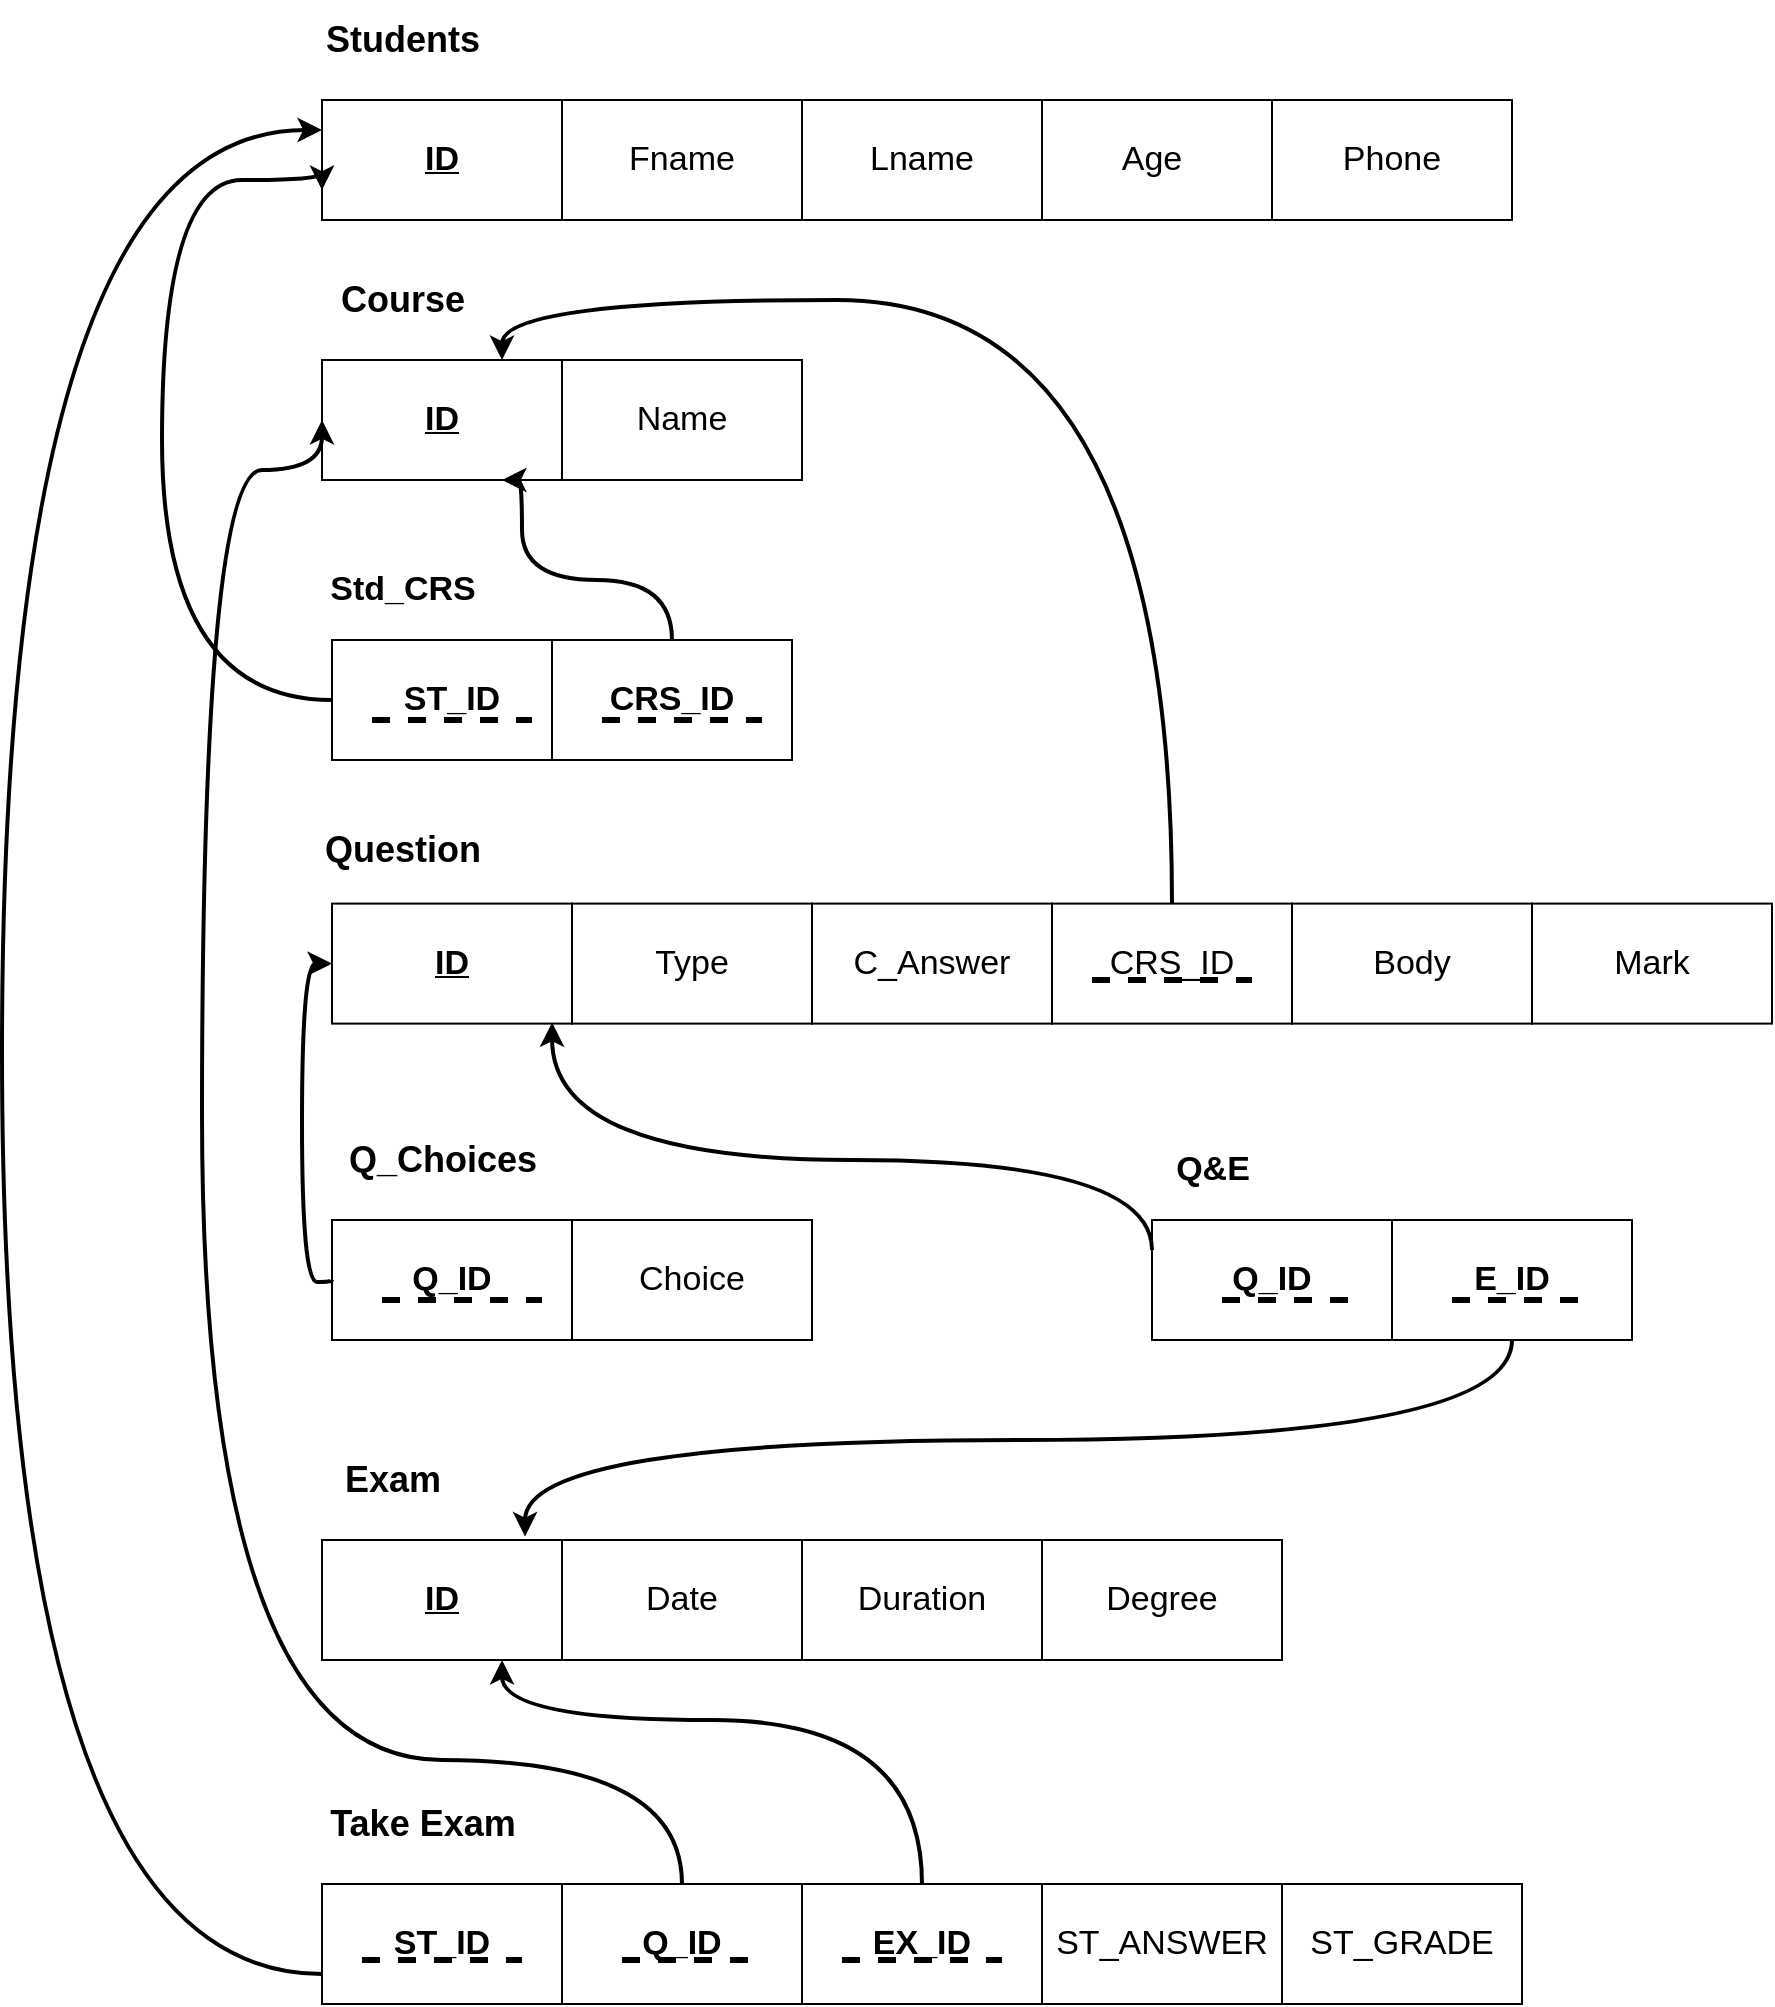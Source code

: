 <mxfile version="26.0.16">
  <diagram name="Page-1" id="JwRD7U7plezm4rPpV4n2">
    <mxGraphModel dx="2452" dy="855" grid="1" gridSize="10" guides="1" tooltips="1" connect="1" arrows="1" fold="1" page="1" pageScale="1" pageWidth="850" pageHeight="1100" math="0" shadow="0">
      <root>
        <mxCell id="0" />
        <mxCell id="1" parent="0" />
        <mxCell id="UBRBjP6RiJXYdvzXjwuL-2" value="&lt;b&gt;&lt;font style=&quot;font-size: 18px;&quot;&gt;Students&lt;/font&gt;&lt;/b&gt;" style="text;html=1;align=center;verticalAlign=middle;resizable=0;points=[];autosize=1;strokeColor=none;fillColor=none;" parent="1" vertex="1">
          <mxGeometry x="90" y="30" width="100" height="40" as="geometry" />
        </mxCell>
        <mxCell id="UBRBjP6RiJXYdvzXjwuL-20" value="&lt;font style=&quot;font-size: 17px;&quot;&gt;Name&lt;/font&gt;" style="rounded=0;whiteSpace=wrap;html=1;" parent="1" vertex="1">
          <mxGeometry x="220" y="210" width="120" height="60" as="geometry" />
        </mxCell>
        <mxCell id="UBRBjP6RiJXYdvzXjwuL-21" value="&lt;font style=&quot;font-size: 17px;&quot;&gt;&lt;u&gt;&lt;b&gt;ID&lt;/b&gt;&lt;/u&gt;&lt;/font&gt;" style="rounded=0;whiteSpace=wrap;html=1;" parent="1" vertex="1">
          <mxGeometry x="100" y="210" width="120" height="60" as="geometry" />
        </mxCell>
        <mxCell id="UBRBjP6RiJXYdvzXjwuL-23" value="&lt;font style=&quot;font-size: 17px;&quot;&gt;Phone&lt;/font&gt;" style="rounded=0;whiteSpace=wrap;html=1;" parent="1" vertex="1">
          <mxGeometry x="575" y="80" width="120" height="60" as="geometry" />
        </mxCell>
        <mxCell id="UBRBjP6RiJXYdvzXjwuL-24" value="&lt;font style=&quot;font-size: 17px;&quot;&gt;Age&lt;/font&gt;" style="rounded=0;whiteSpace=wrap;html=1;" parent="1" vertex="1">
          <mxGeometry x="455" y="80" width="120" height="60" as="geometry" />
        </mxCell>
        <mxCell id="UBRBjP6RiJXYdvzXjwuL-25" value="&lt;font style=&quot;font-size: 17px;&quot;&gt;Lname&lt;/font&gt;" style="rounded=0;whiteSpace=wrap;html=1;" parent="1" vertex="1">
          <mxGeometry x="340" y="80" width="120" height="60" as="geometry" />
        </mxCell>
        <mxCell id="UBRBjP6RiJXYdvzXjwuL-26" value="&lt;font style=&quot;font-size: 17px;&quot;&gt;Fname&lt;/font&gt;" style="rounded=0;whiteSpace=wrap;html=1;" parent="1" vertex="1">
          <mxGeometry x="220" y="80" width="120" height="60" as="geometry" />
        </mxCell>
        <mxCell id="UBRBjP6RiJXYdvzXjwuL-27" value="&lt;font style=&quot;font-size: 17px;&quot;&gt;&lt;u&gt;&lt;b&gt;ID&lt;/b&gt;&lt;/u&gt;&lt;/font&gt;" style="rounded=0;whiteSpace=wrap;html=1;" parent="1" vertex="1">
          <mxGeometry x="100" y="80" width="120" height="60" as="geometry" />
        </mxCell>
        <mxCell id="UBRBjP6RiJXYdvzXjwuL-29" value="&lt;b&gt;&lt;font style=&quot;font-size: 18px;&quot;&gt;Course&lt;/font&gt;&lt;/b&gt;" style="text;html=1;align=center;verticalAlign=middle;resizable=0;points=[];autosize=1;strokeColor=none;fillColor=none;" parent="1" vertex="1">
          <mxGeometry x="95" y="160" width="90" height="40" as="geometry" />
        </mxCell>
        <mxCell id="UBRBjP6RiJXYdvzXjwuL-30" value="&lt;b&gt;&lt;u&gt;&lt;font style=&quot;font-size: 17px;&quot;&gt;ID&lt;/font&gt;&lt;/u&gt;&lt;/b&gt;" style="rounded=0;whiteSpace=wrap;html=1;" parent="1" vertex="1">
          <mxGeometry x="105" y="481.8" width="120" height="60" as="geometry" />
        </mxCell>
        <mxCell id="UBRBjP6RiJXYdvzXjwuL-31" value="&lt;font style=&quot;font-size: 17px;&quot;&gt;Type&lt;/font&gt;" style="rounded=0;whiteSpace=wrap;html=1;" parent="1" vertex="1">
          <mxGeometry x="225" y="481.8" width="120" height="60" as="geometry" />
        </mxCell>
        <mxCell id="UBRBjP6RiJXYdvzXjwuL-32" value="&lt;font style=&quot;font-size: 17px;&quot;&gt;C_Answer&lt;/font&gt;" style="rounded=0;whiteSpace=wrap;html=1;" parent="1" vertex="1">
          <mxGeometry x="345" y="481.8" width="120" height="60" as="geometry" />
        </mxCell>
        <mxCell id="UBRBjP6RiJXYdvzXjwuL-34" value="&lt;b&gt;&lt;font style=&quot;font-size: 18px;&quot;&gt;Question&lt;/font&gt;&lt;/b&gt;" style="text;html=1;align=center;verticalAlign=middle;resizable=0;points=[];autosize=1;strokeColor=none;fillColor=none;" parent="1" vertex="1">
          <mxGeometry x="90" y="435" width="100" height="40" as="geometry" />
        </mxCell>
        <mxCell id="UBRBjP6RiJXYdvzXjwuL-35" value="&lt;font style=&quot;font-size: 17px;&quot;&gt;Date&lt;/font&gt;" style="rounded=0;whiteSpace=wrap;html=1;" parent="1" vertex="1">
          <mxGeometry x="220" y="800" width="120" height="60" as="geometry" />
        </mxCell>
        <mxCell id="UBRBjP6RiJXYdvzXjwuL-36" value="&lt;u&gt;&lt;b&gt;&lt;font style=&quot;font-size: 17px;&quot;&gt;ID&lt;/font&gt;&lt;/b&gt;&lt;/u&gt;" style="rounded=0;whiteSpace=wrap;html=1;" parent="1" vertex="1">
          <mxGeometry x="100" y="800" width="120" height="60" as="geometry" />
        </mxCell>
        <mxCell id="UBRBjP6RiJXYdvzXjwuL-37" value="&lt;font style=&quot;font-size: 17px;&quot;&gt;Duration&lt;/font&gt;" style="rounded=0;whiteSpace=wrap;html=1;" parent="1" vertex="1">
          <mxGeometry x="340" y="800" width="120" height="60" as="geometry" />
        </mxCell>
        <mxCell id="UBRBjP6RiJXYdvzXjwuL-38" value="&lt;font style=&quot;font-size: 17px;&quot;&gt;Degree&lt;/font&gt;" style="rounded=0;whiteSpace=wrap;html=1;" parent="1" vertex="1">
          <mxGeometry x="460" y="800" width="120" height="60" as="geometry" />
        </mxCell>
        <mxCell id="UBRBjP6RiJXYdvzXjwuL-39" value="&lt;b&gt;&lt;font style=&quot;font-size: 18px;&quot;&gt;Exam&lt;/font&gt;&lt;/b&gt;" style="text;html=1;align=center;verticalAlign=middle;resizable=0;points=[];autosize=1;strokeColor=none;fillColor=none;" parent="1" vertex="1">
          <mxGeometry x="100" y="750" width="70" height="40" as="geometry" />
        </mxCell>
        <mxCell id="UBRBjP6RiJXYdvzXjwuL-43" style="edgeStyle=orthogonalEdgeStyle;rounded=0;orthogonalLoop=1;jettySize=auto;html=1;entryX=0;entryY=0.75;entryDx=0;entryDy=0;fillColor=#f8cecc;strokeColor=#000000;curved=1;strokeWidth=2;" parent="1" source="UBRBjP6RiJXYdvzXjwuL-40" target="UBRBjP6RiJXYdvzXjwuL-27" edge="1">
          <mxGeometry relative="1" as="geometry">
            <mxPoint x="30" y="157" as="targetPoint" />
            <Array as="points">
              <mxPoint x="20" y="380" />
              <mxPoint x="20" y="120" />
              <mxPoint x="100" y="120" />
            </Array>
          </mxGeometry>
        </mxCell>
        <mxCell id="UBRBjP6RiJXYdvzXjwuL-40" value="&lt;font style=&quot;font-size: 17px;&quot;&gt;&lt;b&gt;&lt;font&gt;ST_ID&lt;/font&gt;&lt;/b&gt;&lt;/font&gt;" style="rounded=0;whiteSpace=wrap;html=1;" parent="1" vertex="1">
          <mxGeometry x="105" y="350" width="120" height="60" as="geometry" />
        </mxCell>
        <mxCell id="UBRBjP6RiJXYdvzXjwuL-49" style="edgeStyle=orthogonalEdgeStyle;rounded=0;orthogonalLoop=1;jettySize=auto;html=1;exitX=0.5;exitY=0;exitDx=0;exitDy=0;entryX=0.75;entryY=1;entryDx=0;entryDy=0;fillColor=#dae8fc;strokeColor=#000000;curved=1;strokeWidth=2;" parent="1" source="UBRBjP6RiJXYdvzXjwuL-41" target="UBRBjP6RiJXYdvzXjwuL-21" edge="1">
          <mxGeometry relative="1" as="geometry">
            <Array as="points">
              <mxPoint x="275" y="320" />
              <mxPoint x="200" y="320" />
              <mxPoint x="200" y="270" />
            </Array>
          </mxGeometry>
        </mxCell>
        <mxCell id="UBRBjP6RiJXYdvzXjwuL-41" value="&lt;b&gt;&lt;font style=&quot;font-size: 17px;&quot;&gt;CRS_ID&lt;/font&gt;&lt;/b&gt;" style="rounded=0;whiteSpace=wrap;html=1;" parent="1" vertex="1">
          <mxGeometry x="215" y="350" width="120" height="60" as="geometry" />
        </mxCell>
        <mxCell id="UBRBjP6RiJXYdvzXjwuL-42" value="&lt;b&gt;&lt;font style=&quot;font-size: 17px;&quot;&gt;Std_CRS&lt;/font&gt;&lt;/b&gt;" style="text;html=1;align=center;verticalAlign=middle;resizable=0;points=[];autosize=1;strokeColor=none;fillColor=none;" parent="1" vertex="1">
          <mxGeometry x="90" y="310" width="100" height="30" as="geometry" />
        </mxCell>
        <mxCell id="UBRBjP6RiJXYdvzXjwuL-50" value="&lt;font style=&quot;font-size: 17px;&quot;&gt;CRS_ID&lt;/font&gt;" style="rounded=0;whiteSpace=wrap;html=1;" parent="1" vertex="1">
          <mxGeometry x="465" y="481.8" width="120" height="60" as="geometry" />
        </mxCell>
        <mxCell id="UBRBjP6RiJXYdvzXjwuL-53" value="&lt;font style=&quot;font-size: 17px;&quot;&gt;Body&lt;/font&gt;" style="rounded=0;whiteSpace=wrap;html=1;" parent="1" vertex="1">
          <mxGeometry x="585" y="481.8" width="120" height="60" as="geometry" />
        </mxCell>
        <mxCell id="UBRBjP6RiJXYdvzXjwuL-54" value="&lt;b&gt;&lt;font style=&quot;font-size: 17px;&quot;&gt;ST_ID&lt;/font&gt;&lt;/b&gt;" style="rounded=0;whiteSpace=wrap;html=1;" parent="1" vertex="1">
          <mxGeometry x="100" y="972" width="120" height="60" as="geometry" />
        </mxCell>
        <mxCell id="UBRBjP6RiJXYdvzXjwuL-55" value="&lt;b&gt;&lt;font style=&quot;font-size: 17px;&quot;&gt;Q_ID&lt;/font&gt;&lt;/b&gt;" style="rounded=0;whiteSpace=wrap;html=1;" parent="1" vertex="1">
          <mxGeometry x="220" y="972" width="120" height="60" as="geometry" />
        </mxCell>
        <mxCell id="UBRBjP6RiJXYdvzXjwuL-56" value="&lt;b&gt;&lt;font style=&quot;font-size: 17px;&quot;&gt;EX_ID&lt;/font&gt;&lt;/b&gt;" style="rounded=0;whiteSpace=wrap;html=1;" parent="1" vertex="1">
          <mxGeometry x="340" y="972" width="120" height="60" as="geometry" />
        </mxCell>
        <mxCell id="UBRBjP6RiJXYdvzXjwuL-57" value="&lt;font style=&quot;font-size: 17px;&quot;&gt;ST_ANSWER&lt;/font&gt;" style="rounded=0;whiteSpace=wrap;html=1;" parent="1" vertex="1">
          <mxGeometry x="460" y="972" width="120" height="60" as="geometry" />
        </mxCell>
        <mxCell id="UBRBjP6RiJXYdvzXjwuL-59" style="edgeStyle=orthogonalEdgeStyle;rounded=0;orthogonalLoop=1;jettySize=auto;html=1;entryX=0;entryY=0.5;entryDx=0;entryDy=0;curved=1;strokeWidth=2;exitX=0.5;exitY=0;exitDx=0;exitDy=0;" parent="1" source="UBRBjP6RiJXYdvzXjwuL-55" target="UBRBjP6RiJXYdvzXjwuL-21" edge="1">
          <mxGeometry relative="1" as="geometry">
            <Array as="points">
              <mxPoint x="280" y="910" />
              <mxPoint x="40" y="910" />
              <mxPoint x="40" y="265" />
              <mxPoint x="100" y="265" />
            </Array>
          </mxGeometry>
        </mxCell>
        <mxCell id="UBRBjP6RiJXYdvzXjwuL-60" style="edgeStyle=orthogonalEdgeStyle;rounded=0;orthogonalLoop=1;jettySize=auto;html=1;entryX=0.75;entryY=1;entryDx=0;entryDy=0;curved=1;strokeWidth=2;" parent="1" source="UBRBjP6RiJXYdvzXjwuL-56" target="UBRBjP6RiJXYdvzXjwuL-36" edge="1">
          <mxGeometry relative="1" as="geometry">
            <mxPoint x="330.04" y="918.2" as="targetPoint" />
            <Array as="points">
              <mxPoint x="400" y="890" />
              <mxPoint x="190" y="890" />
            </Array>
          </mxGeometry>
        </mxCell>
        <mxCell id="UBRBjP6RiJXYdvzXjwuL-61" value="&lt;b&gt;&lt;font style=&quot;font-size: 17px;&quot;&gt;Q_ID&lt;/font&gt;&lt;/b&gt;" style="rounded=0;whiteSpace=wrap;html=1;" parent="1" vertex="1">
          <mxGeometry x="105" y="640" width="120" height="60" as="geometry" />
        </mxCell>
        <mxCell id="UBRBjP6RiJXYdvzXjwuL-62" value="&lt;font style=&quot;font-size: 17px;&quot;&gt;Choice&lt;/font&gt;" style="rounded=0;whiteSpace=wrap;html=1;" parent="1" vertex="1">
          <mxGeometry x="225" y="640" width="120" height="60" as="geometry" />
        </mxCell>
        <mxCell id="UBRBjP6RiJXYdvzXjwuL-64" value="&lt;b&gt;&lt;font style=&quot;font-size: 18px;&quot;&gt;Q_Choices&lt;/font&gt;&lt;/b&gt;" style="text;html=1;align=center;verticalAlign=middle;resizable=0;points=[];autosize=1;strokeColor=none;fillColor=none;" parent="1" vertex="1">
          <mxGeometry x="100" y="590" width="120" height="40" as="geometry" />
        </mxCell>
        <mxCell id="UBRBjP6RiJXYdvzXjwuL-65" value="&lt;div&gt;&lt;br&gt;&lt;/div&gt;&lt;div&gt;&lt;b&gt;&lt;font style=&quot;font-size: 18px;&quot;&gt;Take Exam&lt;/font&gt;&lt;/b&gt;&lt;/div&gt;" style="text;html=1;align=center;verticalAlign=middle;resizable=0;points=[];autosize=1;strokeColor=none;fillColor=none;" parent="1" vertex="1">
          <mxGeometry x="90" y="910" width="120" height="50" as="geometry" />
        </mxCell>
        <mxCell id="UBRBjP6RiJXYdvzXjwuL-66" value="&lt;font style=&quot;font-size: 17px;&quot;&gt;ST_GRADE&lt;/font&gt;" style="rounded=0;whiteSpace=wrap;html=1;" parent="1" vertex="1">
          <mxGeometry x="580" y="972" width="120" height="60" as="geometry" />
        </mxCell>
        <mxCell id="UBRBjP6RiJXYdvzXjwuL-67" value="&lt;font style=&quot;font-size: 17px;&quot;&gt;Mark&lt;/font&gt;" style="rounded=0;whiteSpace=wrap;html=1;" parent="1" vertex="1">
          <mxGeometry x="705" y="481.8" width="120" height="60" as="geometry" />
        </mxCell>
        <mxCell id="UBRBjP6RiJXYdvzXjwuL-70" value="&lt;b&gt;&lt;font style=&quot;font-size: 17px;&quot;&gt;Q_ID&lt;/font&gt;&lt;/b&gt;" style="rounded=0;whiteSpace=wrap;html=1;" parent="1" vertex="1">
          <mxGeometry x="515" y="640" width="120" height="60" as="geometry" />
        </mxCell>
        <mxCell id="UBRBjP6RiJXYdvzXjwuL-71" value="&lt;b&gt;&lt;font style=&quot;font-size: 17px;&quot;&gt;E_ID&lt;/font&gt;&lt;/b&gt;" style="rounded=0;whiteSpace=wrap;html=1;" parent="1" vertex="1">
          <mxGeometry x="635" y="640" width="120" height="60" as="geometry" />
        </mxCell>
        <mxCell id="UBRBjP6RiJXYdvzXjwuL-72" value="&lt;b&gt;&lt;font style=&quot;font-size: 17px;&quot;&gt;Q&amp;amp;E&lt;/font&gt;&lt;/b&gt;" style="text;html=1;align=center;verticalAlign=middle;resizable=0;points=[];autosize=1;strokeColor=none;fillColor=none;" parent="1" vertex="1">
          <mxGeometry x="515" y="600" width="60" height="30" as="geometry" />
        </mxCell>
        <mxCell id="UBRBjP6RiJXYdvzXjwuL-74" style="edgeStyle=orthogonalEdgeStyle;rounded=0;orthogonalLoop=1;jettySize=auto;html=1;exitX=0.5;exitY=1;exitDx=0;exitDy=0;curved=1;strokeWidth=2;entryX=0.846;entryY=-0.029;entryDx=0;entryDy=0;entryPerimeter=0;" parent="1" source="UBRBjP6RiJXYdvzXjwuL-71" target="UBRBjP6RiJXYdvzXjwuL-36" edge="1">
          <mxGeometry relative="1" as="geometry">
            <mxPoint x="190" y="810" as="targetPoint" />
          </mxGeometry>
        </mxCell>
        <mxCell id="UBRBjP6RiJXYdvzXjwuL-75" style="edgeStyle=orthogonalEdgeStyle;rounded=0;orthogonalLoop=1;jettySize=auto;html=1;exitX=0;exitY=0.25;exitDx=0;exitDy=0;entryX=0.917;entryY=0.99;entryDx=0;entryDy=0;entryPerimeter=0;curved=1;strokeWidth=2;" parent="1" source="UBRBjP6RiJXYdvzXjwuL-70" target="UBRBjP6RiJXYdvzXjwuL-30" edge="1">
          <mxGeometry relative="1" as="geometry">
            <Array as="points">
              <mxPoint x="515" y="610" />
              <mxPoint x="215" y="610" />
            </Array>
          </mxGeometry>
        </mxCell>
        <mxCell id="5hK3gMMdfyWFNqS_qaaz-4" value="" style="endArrow=classic;html=1;rounded=0;exitX=0;exitY=0.5;exitDx=0;exitDy=0;entryX=0;entryY=0.5;entryDx=0;entryDy=0;edgeStyle=orthogonalEdgeStyle;curved=1;strokeWidth=2;" edge="1" parent="1" source="UBRBjP6RiJXYdvzXjwuL-61" target="UBRBjP6RiJXYdvzXjwuL-30">
          <mxGeometry width="50" height="50" relative="1" as="geometry">
            <mxPoint x="45" y="616.8" as="sourcePoint" />
            <mxPoint x="95" y="566.8" as="targetPoint" />
            <Array as="points">
              <mxPoint x="105" y="671" />
              <mxPoint x="90" y="671" />
              <mxPoint x="90" y="512" />
            </Array>
          </mxGeometry>
        </mxCell>
        <mxCell id="5hK3gMMdfyWFNqS_qaaz-5" value="" style="endArrow=none;dashed=1;html=1;rounded=0;strokeWidth=3;" edge="1" parent="1">
          <mxGeometry width="50" height="50" relative="1" as="geometry">
            <mxPoint x="665" y="680" as="sourcePoint" />
            <mxPoint x="735" y="680" as="targetPoint" />
          </mxGeometry>
        </mxCell>
        <mxCell id="5hK3gMMdfyWFNqS_qaaz-6" value="" style="endArrow=none;dashed=1;html=1;rounded=0;strokeWidth=3;" edge="1" parent="1">
          <mxGeometry width="50" height="50" relative="1" as="geometry">
            <mxPoint x="550" y="680" as="sourcePoint" />
            <mxPoint x="620" y="680" as="targetPoint" />
          </mxGeometry>
        </mxCell>
        <mxCell id="5hK3gMMdfyWFNqS_qaaz-7" value="" style="endArrow=none;dashed=1;html=1;rounded=0;strokeWidth=3;" edge="1" parent="1">
          <mxGeometry width="50" height="50" relative="1" as="geometry">
            <mxPoint x="130" y="680" as="sourcePoint" />
            <mxPoint x="210" y="680" as="targetPoint" />
          </mxGeometry>
        </mxCell>
        <mxCell id="5hK3gMMdfyWFNqS_qaaz-9" value="" style="endArrow=none;dashed=1;html=1;rounded=0;strokeWidth=3;" edge="1" parent="1">
          <mxGeometry width="50" height="50" relative="1" as="geometry">
            <mxPoint x="360" y="1010" as="sourcePoint" />
            <mxPoint x="440" y="1010" as="targetPoint" />
          </mxGeometry>
        </mxCell>
        <mxCell id="5hK3gMMdfyWFNqS_qaaz-10" value="" style="endArrow=none;dashed=1;html=1;rounded=0;strokeWidth=3;" edge="1" parent="1">
          <mxGeometry width="50" height="50" relative="1" as="geometry">
            <mxPoint x="250" y="1010" as="sourcePoint" />
            <mxPoint x="320" y="1010" as="targetPoint" />
          </mxGeometry>
        </mxCell>
        <mxCell id="5hK3gMMdfyWFNqS_qaaz-11" value="" style="endArrow=none;dashed=1;html=1;rounded=0;strokeWidth=3;" edge="1" parent="1">
          <mxGeometry width="50" height="50" relative="1" as="geometry">
            <mxPoint x="120" y="1010" as="sourcePoint" />
            <mxPoint x="200" y="1010" as="targetPoint" />
          </mxGeometry>
        </mxCell>
        <mxCell id="5hK3gMMdfyWFNqS_qaaz-12" value="" style="endArrow=none;dashed=1;html=1;rounded=0;strokeWidth=3;" edge="1" parent="1">
          <mxGeometry width="50" height="50" relative="1" as="geometry">
            <mxPoint x="125" y="390" as="sourcePoint" />
            <mxPoint x="205" y="390" as="targetPoint" />
          </mxGeometry>
        </mxCell>
        <mxCell id="5hK3gMMdfyWFNqS_qaaz-14" value="" style="endArrow=none;dashed=1;html=1;rounded=0;strokeWidth=3;" edge="1" parent="1">
          <mxGeometry width="50" height="50" relative="1" as="geometry">
            <mxPoint x="240" y="390" as="sourcePoint" />
            <mxPoint x="320" y="390" as="targetPoint" />
          </mxGeometry>
        </mxCell>
        <mxCell id="5hK3gMMdfyWFNqS_qaaz-17" value="" style="endArrow=classic;html=1;rounded=0;entryX=0;entryY=0.25;entryDx=0;entryDy=0;edgeStyle=orthogonalEdgeStyle;curved=1;exitX=0;exitY=0.75;exitDx=0;exitDy=0;strokeWidth=2;" edge="1" parent="1" source="UBRBjP6RiJXYdvzXjwuL-54" target="UBRBjP6RiJXYdvzXjwuL-27">
          <mxGeometry width="50" height="50" relative="1" as="geometry">
            <mxPoint x="-60" y="1010" as="sourcePoint" />
            <mxPoint x="-80" y="150" as="targetPoint" />
            <Array as="points">
              <mxPoint x="-60" y="1017" />
              <mxPoint x="-60" y="95" />
            </Array>
          </mxGeometry>
        </mxCell>
        <mxCell id="5hK3gMMdfyWFNqS_qaaz-22" value="" style="endArrow=classic;html=1;rounded=0;exitX=0.5;exitY=0;exitDx=0;exitDy=0;edgeStyle=orthogonalEdgeStyle;curved=1;entryX=0.75;entryY=0;entryDx=0;entryDy=0;strokeWidth=2;" edge="1" parent="1" source="UBRBjP6RiJXYdvzXjwuL-50" target="UBRBjP6RiJXYdvzXjwuL-21">
          <mxGeometry width="50" height="50" relative="1" as="geometry">
            <mxPoint x="480" y="390" as="sourcePoint" />
            <mxPoint x="370" y="190" as="targetPoint" />
            <Array as="points">
              <mxPoint x="525" y="180" />
              <mxPoint x="190" y="180" />
            </Array>
          </mxGeometry>
        </mxCell>
        <mxCell id="5hK3gMMdfyWFNqS_qaaz-23" value="" style="endArrow=none;dashed=1;html=1;rounded=0;strokeWidth=3;" edge="1" parent="1">
          <mxGeometry width="50" height="50" relative="1" as="geometry">
            <mxPoint x="485" y="520" as="sourcePoint" />
            <mxPoint x="565" y="520" as="targetPoint" />
          </mxGeometry>
        </mxCell>
      </root>
    </mxGraphModel>
  </diagram>
</mxfile>
